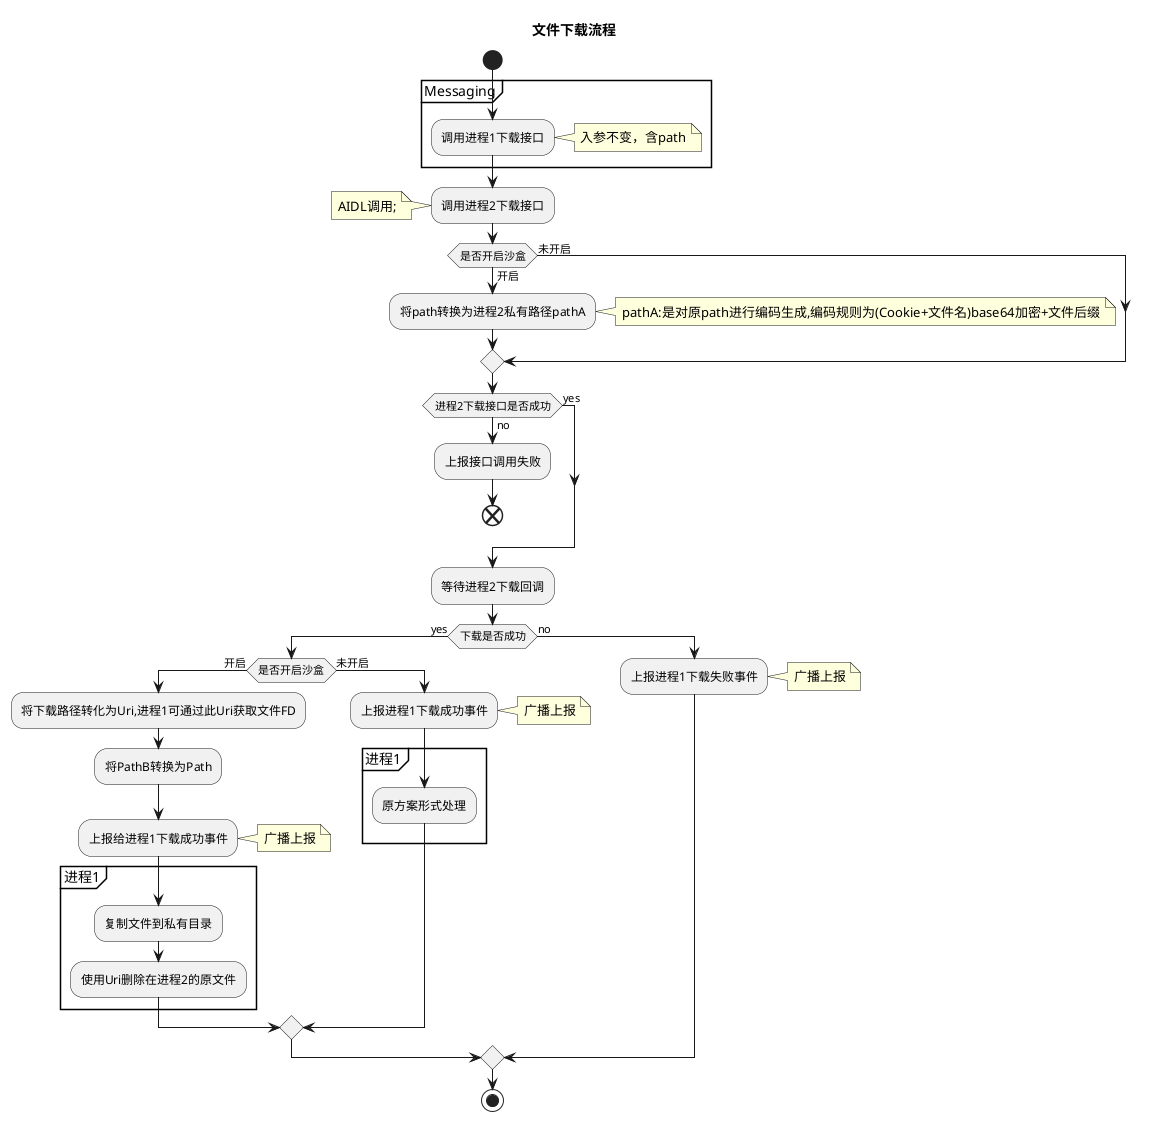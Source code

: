 @startuml
title 文件下载流程
start
	group Messaging
    :调用进程1下载接口;
    note right:入参不变，含path
    end group
    :调用进程2下载接口;
    note left: AIDL调用;
	if(是否开启沙盒) then (开启)
	:将path转换为进程2私有路径pathA;
	note right:pathA:是对原path进行编码生成,编码规则为(Cookie+文件名)base64加密+文件后缀
	else(未开启)
	endif
	if(进程2下载接口是否成功) then (yes)
    else(no)
    	:上报接口调用失败;
    	end
  endif
:等待进程2下载回调;
if(下载是否成功) then (yes)
if(是否开启沙盒) then (开启)
    :将下载路径转化为Uri,进程1可通过此Uri获取文件FD;
    :将PathB转换为Path;
    :上报给进程1下载成功事件;
	note right:广播上报
	group 进程1
    :复制文件到私有目录;
    :使用Uri删除在进程2的原文件;
    endgroup
	else(未开启)
	 :上报进程1下载成功事件;
     note right:广播上报
     group 进程1
         :原方案形式处理;
         endgroup
	endif

else (no)
:上报进程1下载失败事件;
note right:广播上报
endif
stop
@endu
